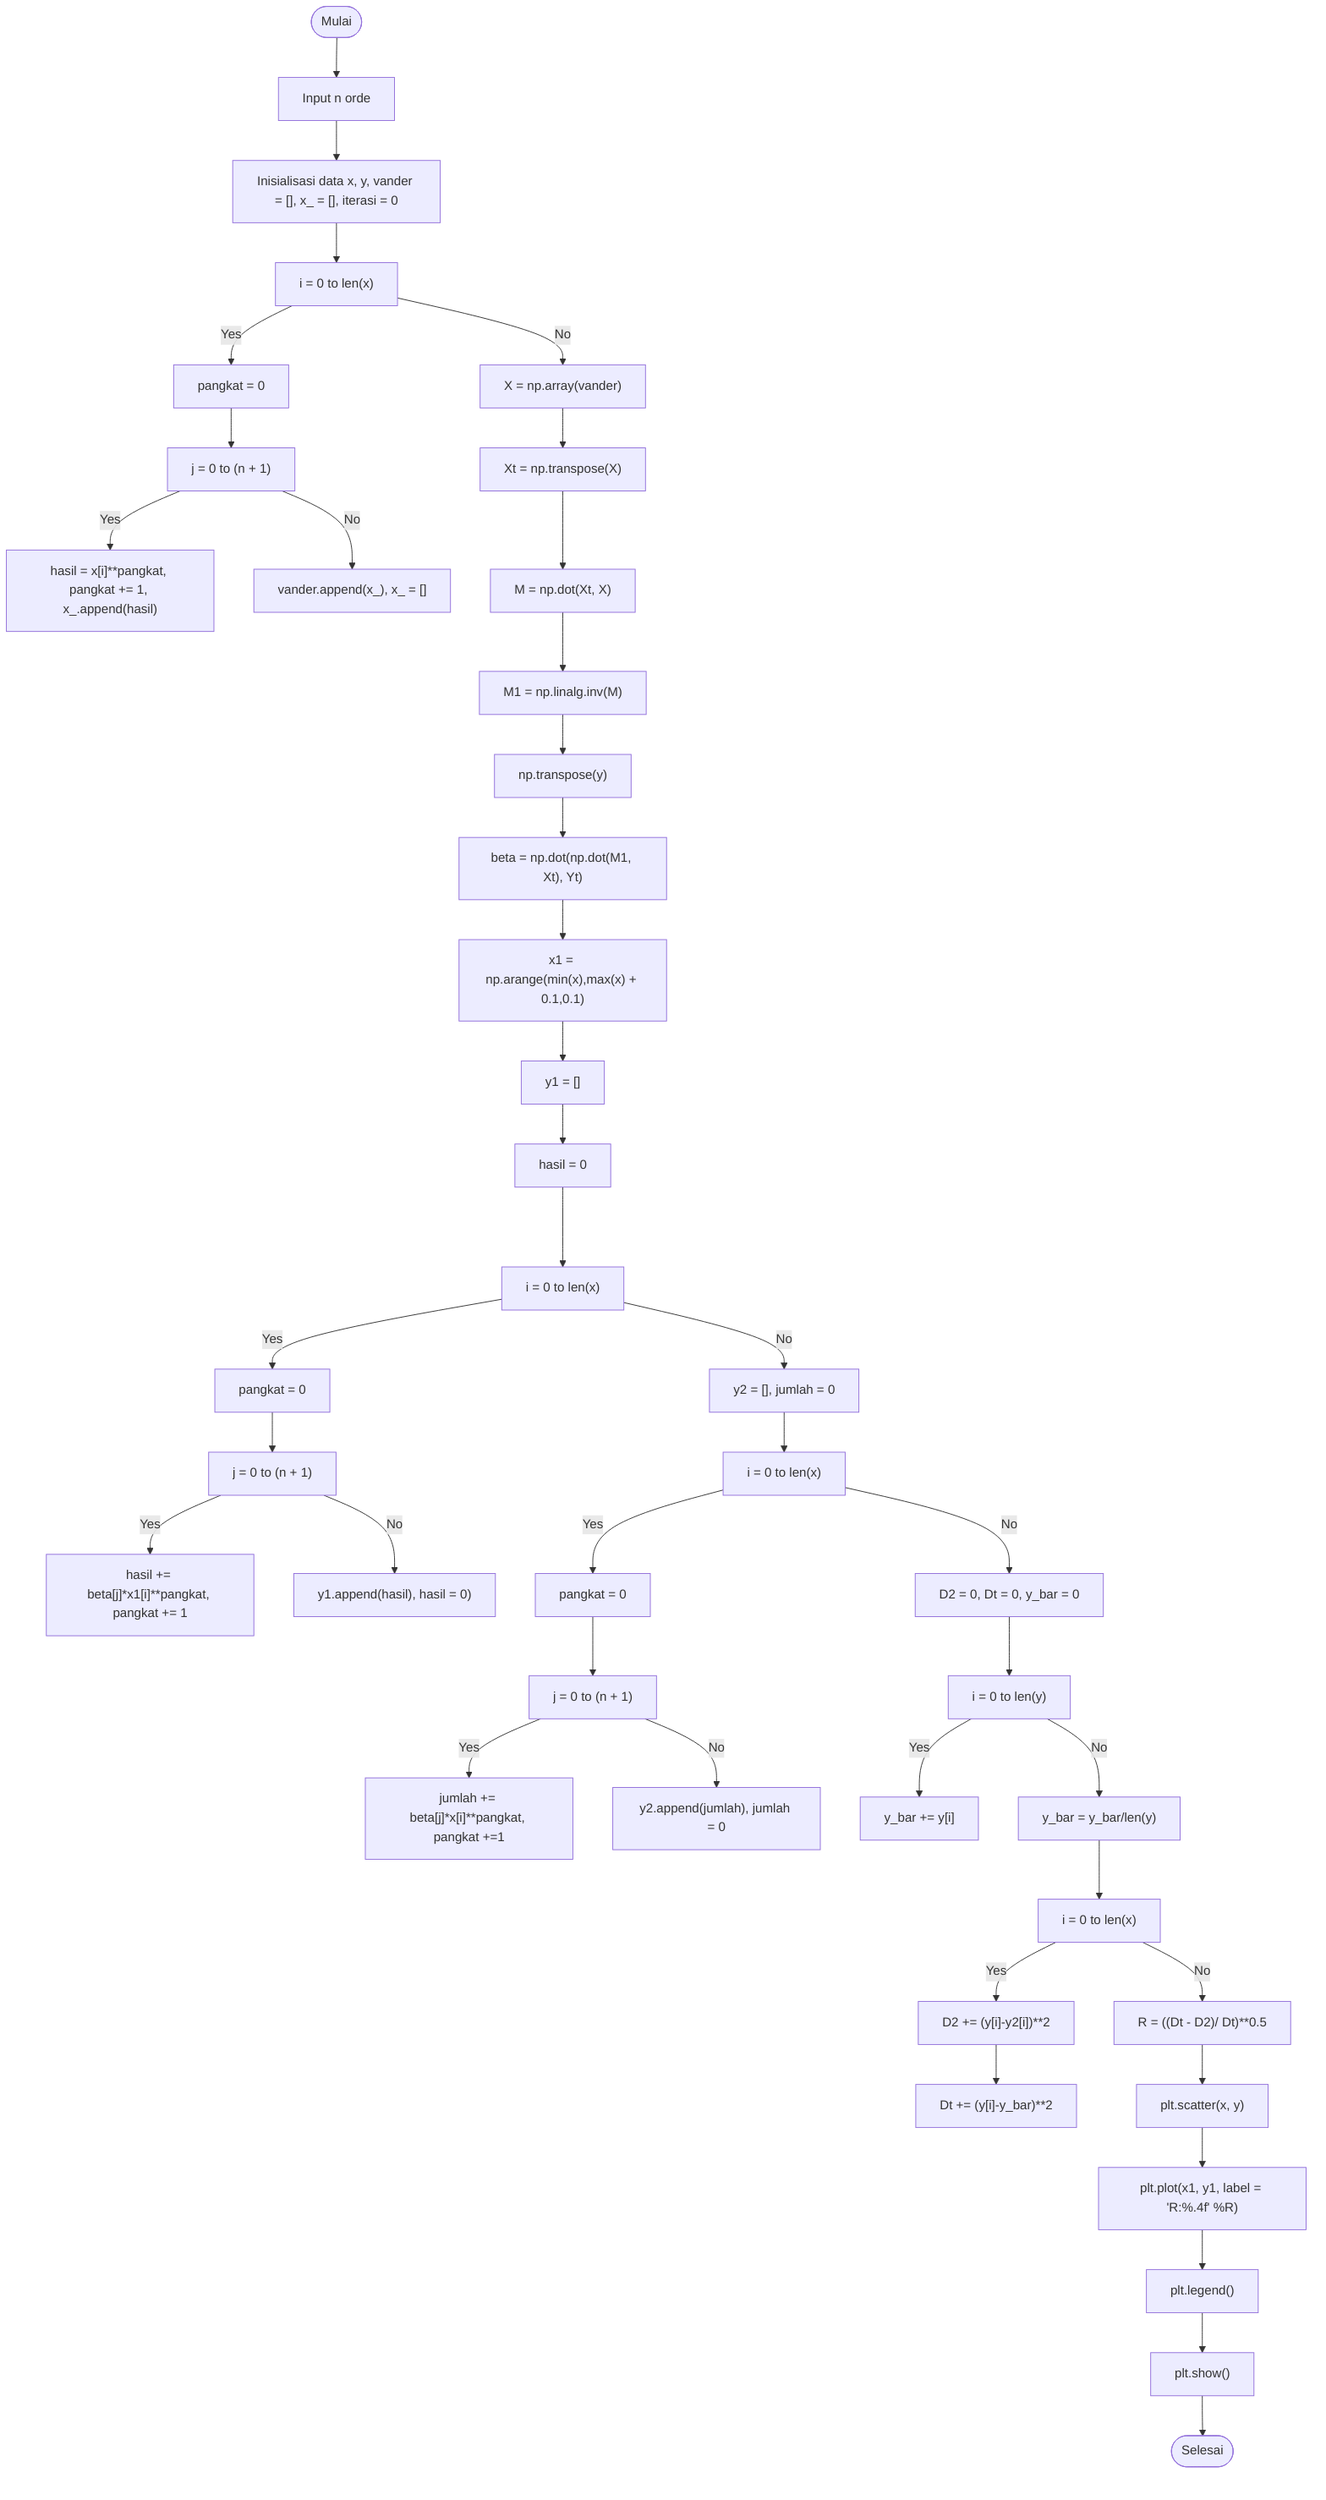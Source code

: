 graph TD
  A([Mulai]) --> B["Input n orde"]
  B --> C["Inisialisasi data x, y, vander = [], x_ = [], iterasi = 0"]
  C --> D["i = 0 to len(x)"]
  D -- No --> E["X = np.array(vander)"]
  D -- Yes --> Z["pangkat = 0"]
  Z --> AA["j = 0 to (n + 1)"]
  AA -- Yes --> AB["hasil = x[i]**pangkat, pangkat += 1, x_.append(hasil)"]
  AA --No --> AC["vander.append(x_), x_ = []"]
  E --> F[" Xt = np.transpose(X)"]
  F --> AAD["M = np.dot(Xt, X)"]
  AAD --> AD["M1 = np.linalg.inv(M)"]
  AD --> AE["np.transpose(y)"]
  AE --> AF["beta = np.dot(np.dot(M1, Xt), Yt)"]
  AF --> AG["x1 = np.arange(min(x),max(x) + 0.1,0.1)"]
  AG --> AH["y1 = []"]
  AH --> AI["hasil = 0"]
  AI ---> AJ["i = 0 to len(x)"]
  AJ -- Yes --> G["pangkat = 0"]
  G --> H["j = 0 to (n + 1)"]
  H -- Yes --> J["hasil += beta[j]*x1[i]**pangkat, pangkat += 1"]
  H -- No --> I["y1.append(hasil), hasil = 0)"]
  AJ -- No --> AK["y2 = [], jumlah = 0"]
  AK --> AL["i = 0 to len(x)"]
  AL -- Yes --> AM["pangkat = 0"]
  AM --> AN["j = 0 to (n + 1)"]
  AN -- Yes --> AO["jumlah += beta[j]*x[i]**pangkat, pangkat +=1"]
  AN -- No --> AP["y2.append(jumlah), jumlah = 0"]
  AL -- No --> AQ["D2 = 0, Dt = 0, y_bar = 0"]
  AQ --> AS["i = 0 to len(y)"]
  AS -- Yes --> AT["y_bar += y[i]"]
  AS -- No --> AU["y_bar = y_bar/len(y)"]
  AU --> AV["i = 0 to len(x)"]
  AV -- Yes --> AW["D2 += (y[i]-y2[i])**2"]
  AW --> AX["Dt += (y[i]-y_bar)**2"]
  AV -- No --> AY["R = ((Dt - D2)/ Dt)**0.5"]
  AY --> AZ["plt.scatter(x, y)"]
  AZ --> AAA["plt.plot(x1, y1, label = 'R:%.4f' %R)"]
  AAA --> AAB["plt.legend()"]
  AAB --> AAC["plt.show()"]


  
  
  AAC --> O([Selesai])